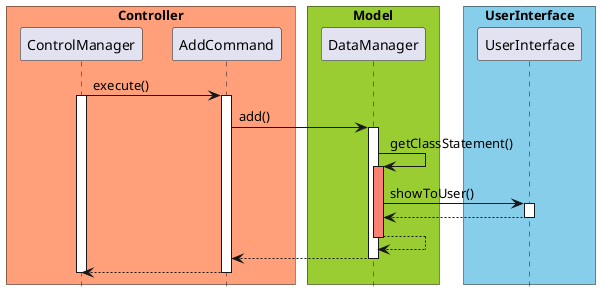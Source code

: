 @startuml

skinparam ParticipantPadding 10
skinparam BoxPadding 5
hide footbox

box "Controller" #LightSalmon
participant ControlManager
participant AddCommand
end box

box "Model" #YellowGreen
participant DataManager
end box

box "UserInterface" #skyblue
participant UserInterface
end box

ControlManager -> AddCommand: execute()
activate ControlManager

activate AddCommand
AddCommand -> DataManager: add()
activate DataManager
DataManager -> DataManager: getClassStatement()
activate DataManager #salmon
DataManager -> UserInterface: showToUser()
activate UserInterface
UserInterface --> DataManager
deactivate UserInterface
DataManager --> DataManager
deactivate DataManager
DataManager --> AddCommand
deactivate DataManager
AddCommand --> ControlManager
deactivate AddCommand

deactivate ControlManager
@enduml